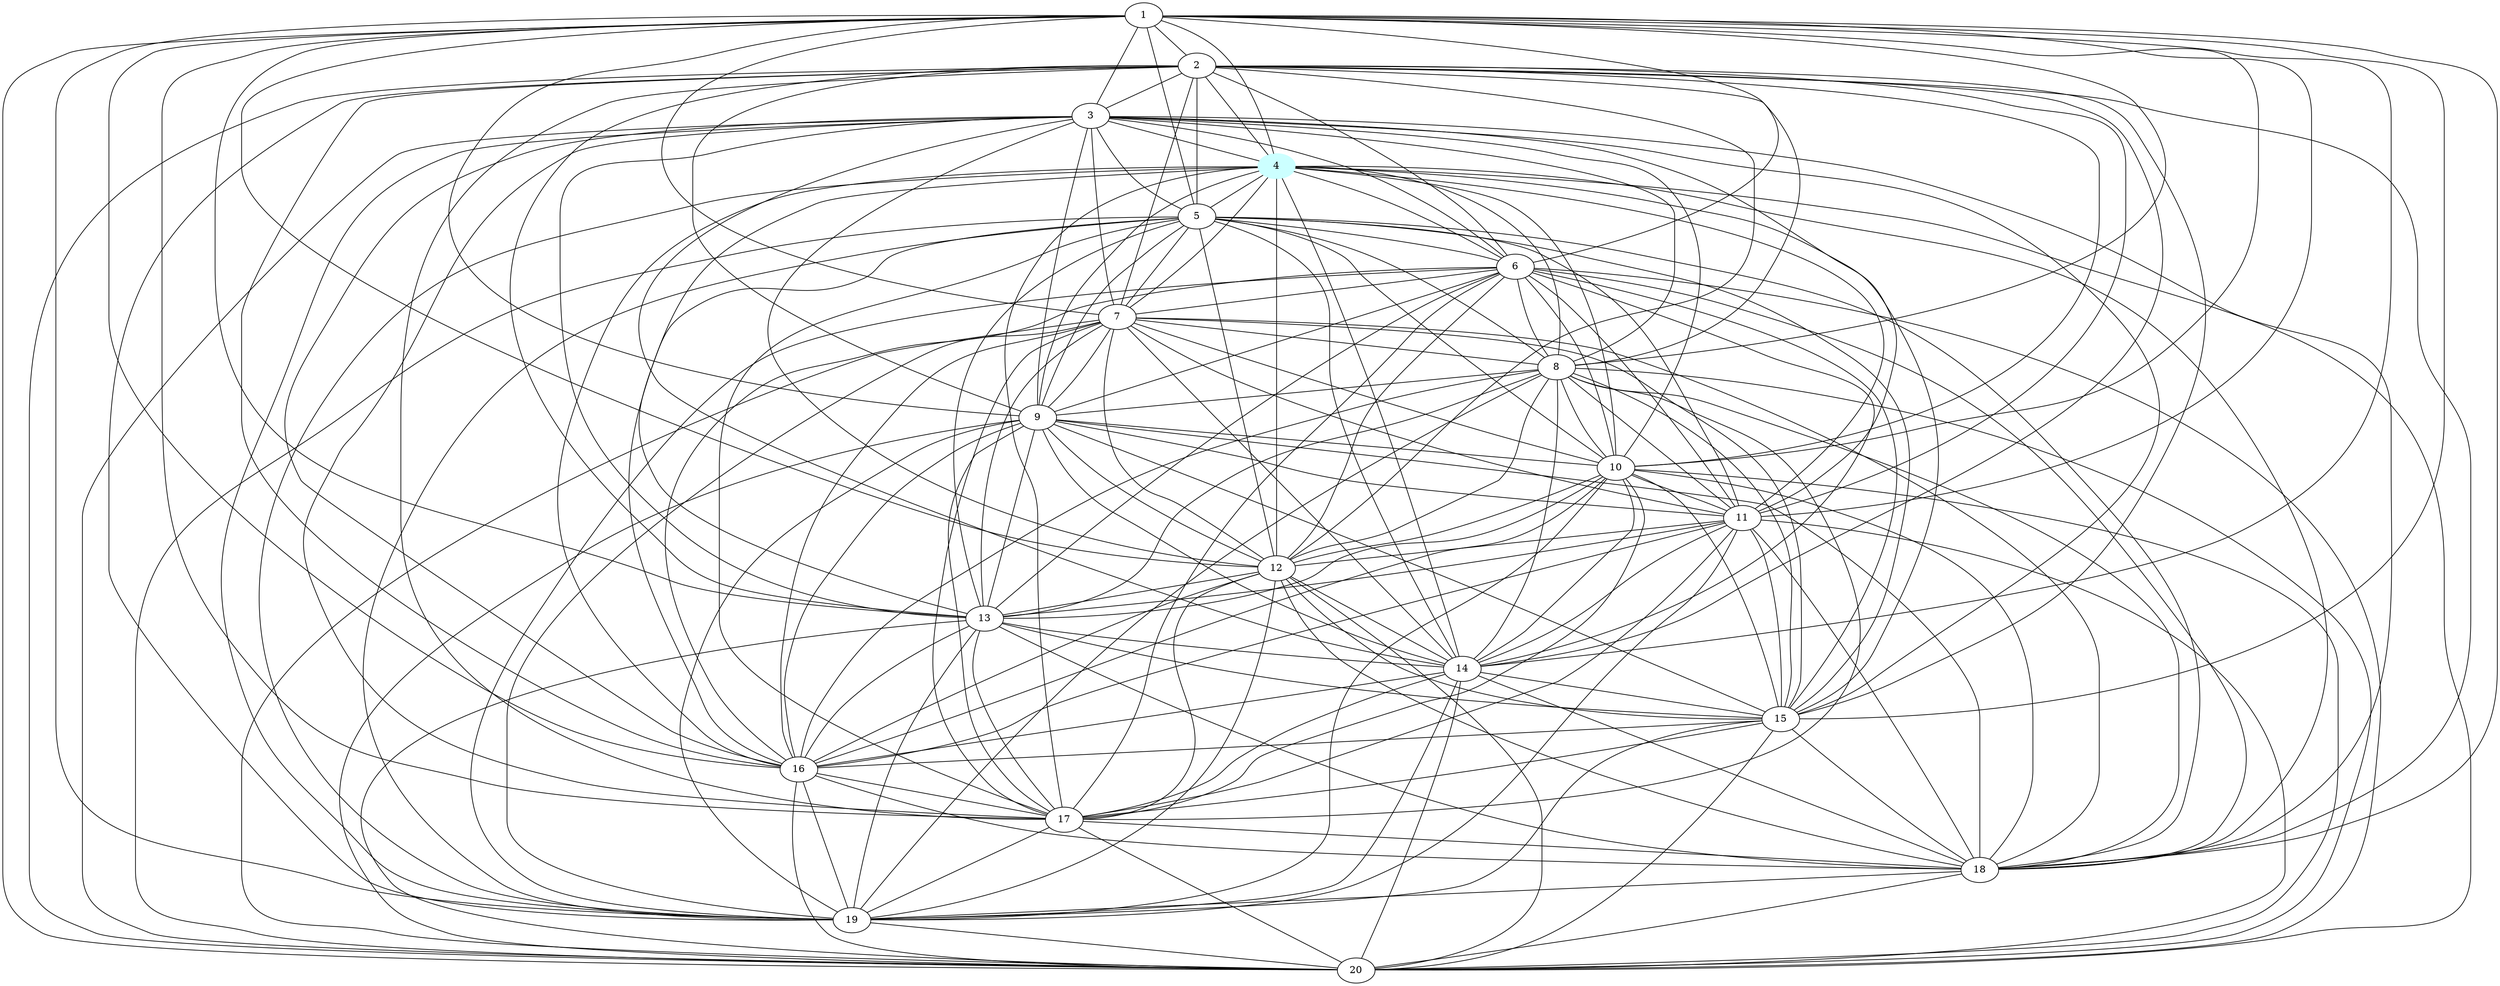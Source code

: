 graph G {
    4 [style=filled, color="#CCFFFF"];
    1 -- 2 [len= 3]
    1 -- 3 [len= 3]
    1 -- 4 [len= 4]
    1 -- 5 [len= 3]
    1 -- 6 [len= 4]
    1 -- 7 [len= 3]
    1 -- 8 [len= 4]
    1 -- 9 [len= 4]
    1 -- 10 [len= 3]
    1 -- 11 [len= 3]
    1 -- 12 [len= 3]
    1 -- 13 [len= 3]
    1 -- 14 [len= 4]
    1 -- 15 [len= 3]
    1 -- 16 [len= 4]
    1 -- 17 [len= 3]
    1 -- 18 [len= 3]
    1 -- 19 [len= 3]
    1 -- 20 [len= 3]
    2 -- 3 [len= 3]
    2 -- 4 [len= 5]
    2 -- 5 [len= 3]
    2 -- 6 [len= 5]
    2 -- 7 [len= 4]
    2 -- 8 [len= 5]
    2 -- 9 [len= 4]
    2 -- 10 [len= 3]
    2 -- 11 [len= 5]
    2 -- 12 [len= 4]
    2 -- 13 [len= 4]
    2 -- 14 [len= 5]
    2 -- 15 [len= 4]
    2 -- 16 [len= 5]
    2 -- 17 [len= 5]
    2 -- 18 [len= 4]
    2 -- 19 [len= 5]
    2 -- 20 [len= 4]
    3 -- 4 [len= 3]
    3 -- 5 [len= 3]
    3 -- 6 [len= 3]
    3 -- 7 [len= 3]
    3 -- 8 [len= 3]
    3 -- 9 [len= 3]
    3 -- 10 [len= 3]
    3 -- 11 [len= 4]
    3 -- 12 [len= 3]
    3 -- 13 [len= 3]
    3 -- 14 [len= 4]
    3 -- 15 [len= 3]
    3 -- 16 [len= 3]
    3 -- 17 [len= 4]
    3 -- 18 [len= 3]
    3 -- 19 [len= 4]
    3 -- 20 [len= 3]
    4 -- 5 [len= 4]
    4 -- 6 [len= 4]
    4 -- 7 [len= 4]
    4 -- 8 [len= 4]
    4 -- 9 [len= 4]
    4 -- 10 [len= 4]
    4 -- 11 [len= 4]
    4 -- 12 [len= 4]
    4 -- 13 [len= 3]
    4 -- 14 [len= 4]
    4 -- 15 [len= 4]
    4 -- 16 [len= 4]
    4 -- 17 [len= 3]
    4 -- 18 [len= 3]
    4 -- 19 [len= 3]
    4 -- 20 [len= 3]
    5 -- 6 [len= 4]
    5 -- 7 [len= 3]
    5 -- 8 [len= 4]
    5 -- 9 [len= 4]
    5 -- 10 [len= 3]
    5 -- 11 [len= 4]
    5 -- 12 [len= 4]
    5 -- 13 [len= 4]
    5 -- 14 [len= 4]
    5 -- 15 [len= 4]
    5 -- 16 [len= 4]
    5 -- 17 [len= 4]
    5 -- 18 [len= 4]
    5 -- 19 [len= 3]
    5 -- 20 [len= 4]
    6 -- 7 [len= 3]
    6 -- 8 [len= 4]
    6 -- 9 [len= 3]
    6 -- 10 [len= 4]
    6 -- 11 [len= 4]
    6 -- 12 [len= 4]
    6 -- 13 [len= 3]
    6 -- 14 [len= 5]
    6 -- 15 [len= 3]
    6 -- 16 [len= 3]
    6 -- 17 [len= 4]
    6 -- 18 [len= 4]
    6 -- 19 [len= 4]
    6 -- 20 [len= 3]
    7 -- 8 [len= 4]
    7 -- 9 [len= 3]
    7 -- 10 [len= 4]
    7 -- 11 [len= 4]
    7 -- 12 [len= 3]
    7 -- 13 [len= 3]
    7 -- 14 [len= 4]
    7 -- 15 [len= 3]
    7 -- 16 [len= 3]
    7 -- 17 [len= 3]
    7 -- 18 [len= 3]
    7 -- 19 [len= 4]
    7 -- 20 [len= 3]
    8 -- 9 [len= 3]
    8 -- 10 [len= 4]
    8 -- 11 [len= 5]
    8 -- 12 [len= 3]
    8 -- 13 [len= 3]
    8 -- 14 [len= 5]
    8 -- 15 [len= 4]
    8 -- 16 [len= 3]
    8 -- 17 [len= 4]
    8 -- 18 [len= 3]
    8 -- 19 [len= 4]
    8 -- 20 [len= 4]
    9 -- 10 [len= 4]
    9 -- 11 [len= 5]
    9 -- 12 [len= 3]
    9 -- 13 [len= 2]
    9 -- 14 [len= 5]
    9 -- 15 [len= 4]
    9 -- 16 [len= 3]
    9 -- 17 [len= 4]
    9 -- 18 [len= 4]
    9 -- 19 [len= 4]
    9 -- 20 [len= 4]
    10 -- 11 [len= 4]
    10 -- 12 [len= 3]
    10 -- 13 [len= 4]
    10 -- 14 [len= 4]
    10 -- 15 [len= 4]
    10 -- 16 [len= 4]
    10 -- 17 [len= 4]
    10 -- 18 [len= 3]
    10 -- 19 [len= 4]
    10 -- 20 [len= 4]
    11 -- 12 [len= 5]
    11 -- 13 [len= 4]
    11 -- 14 [len= 3]
    11 -- 15 [len= 4]
    11 -- 16 [len= 5]
    11 -- 17 [len= 3]
    11 -- 18 [len= 3]
    11 -- 19 [len= 3]
    11 -- 20 [len= 3]
    12 -- 13 [len= 2]
    12 -- 14 [len= 5]
    12 -- 15 [len= 4]
    12 -- 16 [len= 3]
    12 -- 17 [len= 4]
    12 -- 18 [len= 3]
    12 -- 19 [len= 4]
    12 -- 20 [len= 4]
    13 -- 14 [len= 4]
    13 -- 15 [len= 3]
    13 -- 16 [len= 2]
    13 -- 17 [len= 4]
    13 -- 18 [len= 3]
    13 -- 19 [len= 4]
    13 -- 20 [len= 3]
    14 -- 15 [len= 5]
    14 -- 16 [len= 5]
    14 -- 17 [len= 3]
    14 -- 18 [len= 3]
    14 -- 19 [len= 3]
    14 -- 20 [len= 3]
    15 -- 16 [len= 3]
    15 -- 17 [len= 4]
    15 -- 18 [len= 4]
    15 -- 19 [len= 4]
    15 -- 20 [len= 4]
    16 -- 17 [len= 4]
    16 -- 18 [len= 4]
    16 -- 19 [len= 4]
    16 -- 20 [len= 4]
    17 -- 18 [len= 2]
    17 -- 19 [len= 3]
    17 -- 20 [len= 3]
    18 -- 19 [len= 2]
    18 -- 20 [len= 2]
    19 -- 20 [len= 2]
}

